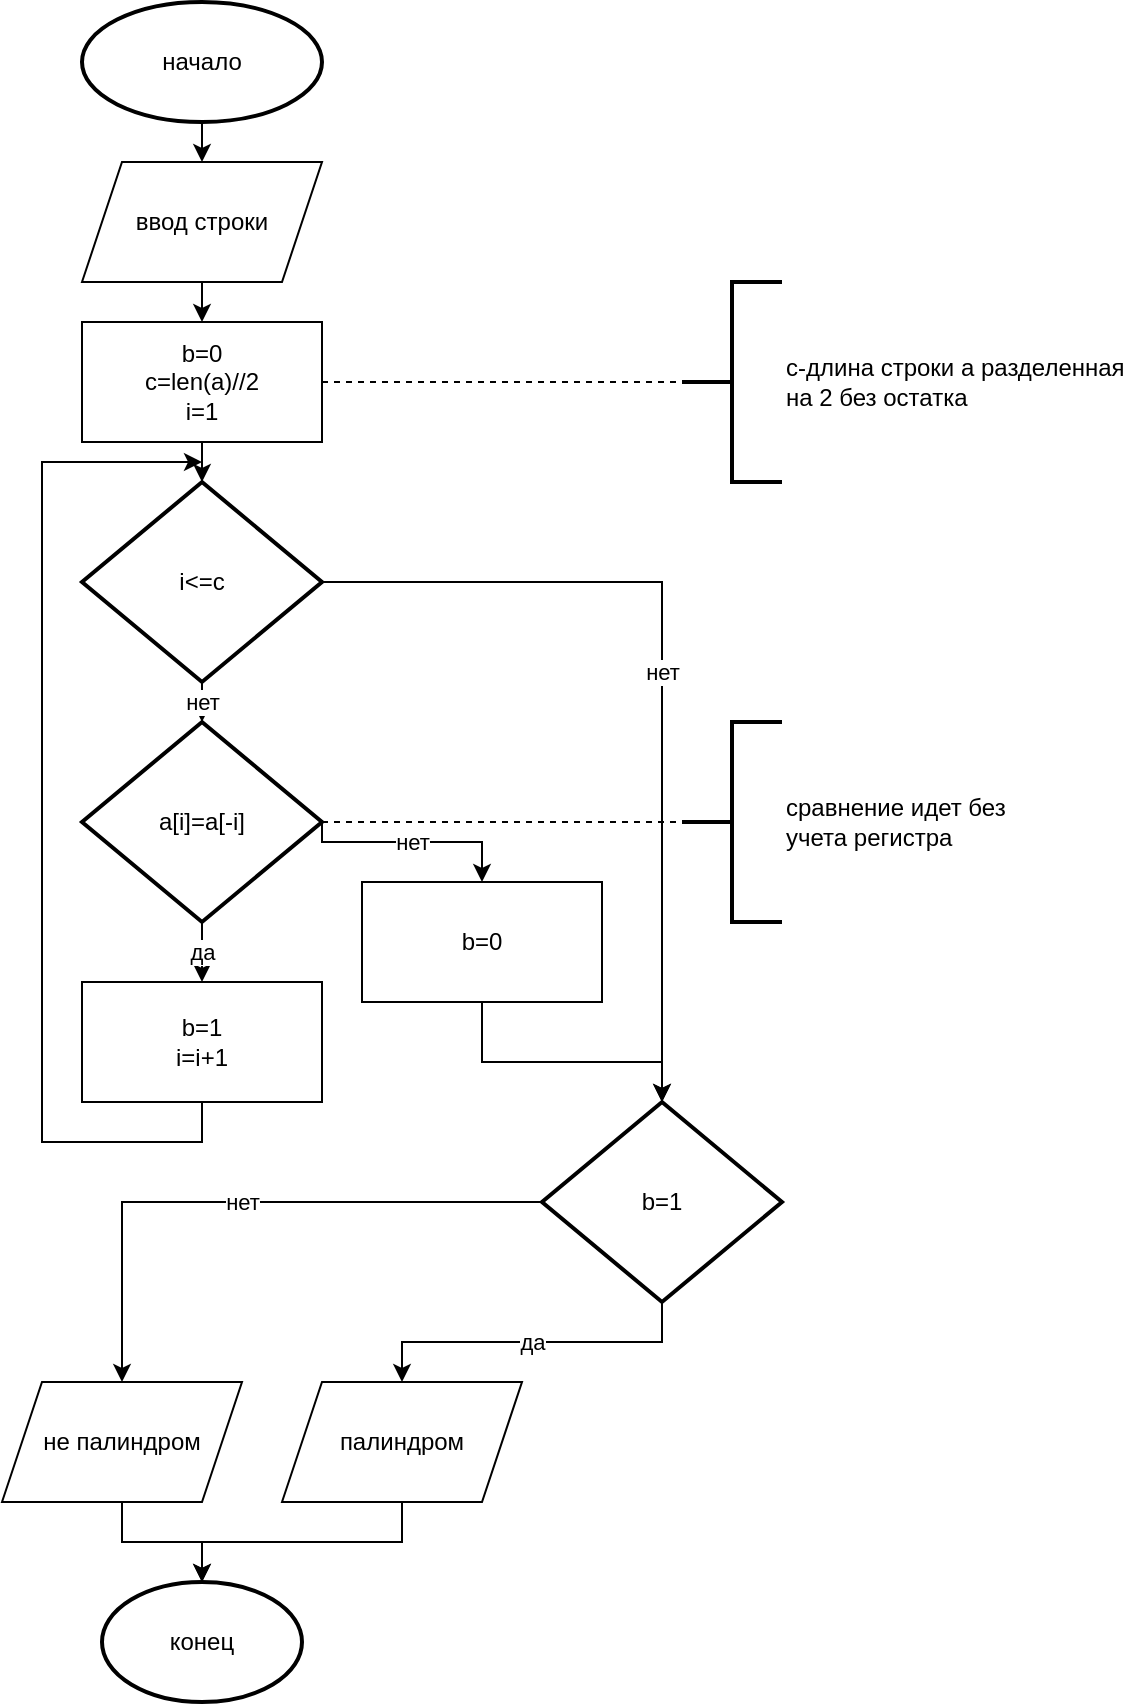 <mxfile version="20.5.3" type="device"><diagram id="C5RBs43oDa-KdzZeNtuy" name="Page-1"><mxGraphModel dx="1230" dy="575" grid="1" gridSize="10" guides="1" tooltips="1" connect="1" arrows="1" fold="1" page="1" pageScale="1" pageWidth="827" pageHeight="1169" math="0" shadow="0"><root><mxCell id="WIyWlLk6GJQsqaUBKTNV-0"/><mxCell id="WIyWlLk6GJQsqaUBKTNV-1" parent="WIyWlLk6GJQsqaUBKTNV-0"/><mxCell id="q9EpNVrVD70PMVgS9oc6-3" style="edgeStyle=orthogonalEdgeStyle;rounded=0;orthogonalLoop=1;jettySize=auto;html=1;exitX=0.5;exitY=1;exitDx=0;exitDy=0;exitPerimeter=0;entryX=0.5;entryY=0;entryDx=0;entryDy=0;" parent="WIyWlLk6GJQsqaUBKTNV-1" source="q9EpNVrVD70PMVgS9oc6-0" target="q9EpNVrVD70PMVgS9oc6-2" edge="1"><mxGeometry relative="1" as="geometry"/></mxCell><mxCell id="q9EpNVrVD70PMVgS9oc6-0" value="начало" style="strokeWidth=2;html=1;shape=mxgraph.flowchart.start_1;whiteSpace=wrap;" parent="WIyWlLk6GJQsqaUBKTNV-1" vertex="1"><mxGeometry x="200" y="80" width="120" height="60" as="geometry"/></mxCell><mxCell id="q9EpNVrVD70PMVgS9oc6-9" style="edgeStyle=orthogonalEdgeStyle;rounded=0;orthogonalLoop=1;jettySize=auto;html=1;exitX=0.5;exitY=1;exitDx=0;exitDy=0;entryX=0.5;entryY=0;entryDx=0;entryDy=0;" parent="WIyWlLk6GJQsqaUBKTNV-1" source="q9EpNVrVD70PMVgS9oc6-2" target="q9EpNVrVD70PMVgS9oc6-5" edge="1"><mxGeometry relative="1" as="geometry"/></mxCell><mxCell id="q9EpNVrVD70PMVgS9oc6-2" value="ввод строки" style="shape=parallelogram;perimeter=parallelogramPerimeter;whiteSpace=wrap;html=1;fixedSize=1;" parent="WIyWlLk6GJQsqaUBKTNV-1" vertex="1"><mxGeometry x="200" y="160" width="120" height="60" as="geometry"/></mxCell><mxCell id="q9EpNVrVD70PMVgS9oc6-11" style="edgeStyle=orthogonalEdgeStyle;rounded=0;orthogonalLoop=1;jettySize=auto;html=1;exitX=0.5;exitY=1;exitDx=0;exitDy=0;entryX=0.5;entryY=0;entryDx=0;entryDy=0;entryPerimeter=0;" parent="WIyWlLk6GJQsqaUBKTNV-1" source="q9EpNVrVD70PMVgS9oc6-5" target="q9EpNVrVD70PMVgS9oc6-10" edge="1"><mxGeometry relative="1" as="geometry"/></mxCell><mxCell id="q9EpNVrVD70PMVgS9oc6-5" value="b=0&lt;br&gt;c=len(a)//2&lt;br&gt;i=1" style="rounded=0;whiteSpace=wrap;html=1;" parent="WIyWlLk6GJQsqaUBKTNV-1" vertex="1"><mxGeometry x="200" y="240" width="120" height="60" as="geometry"/></mxCell><mxCell id="q9EpNVrVD70PMVgS9oc6-6" value="c-длина строки а разделенная &lt;br&gt;на 2 без остатка" style="strokeWidth=2;html=1;shape=mxgraph.flowchart.annotation_2;align=left;labelPosition=right;pointerEvents=1;" parent="WIyWlLk6GJQsqaUBKTNV-1" vertex="1"><mxGeometry x="500" y="220" width="50" height="100" as="geometry"/></mxCell><mxCell id="q9EpNVrVD70PMVgS9oc6-8" value="" style="endArrow=none;dashed=1;html=1;rounded=0;entryX=0;entryY=0.5;entryDx=0;entryDy=0;entryPerimeter=0;exitX=1;exitY=0.5;exitDx=0;exitDy=0;" parent="WIyWlLk6GJQsqaUBKTNV-1" source="q9EpNVrVD70PMVgS9oc6-5" target="q9EpNVrVD70PMVgS9oc6-6" edge="1"><mxGeometry width="50" height="50" relative="1" as="geometry"><mxPoint x="390" y="350" as="sourcePoint"/><mxPoint x="440" y="300" as="targetPoint"/></mxGeometry></mxCell><mxCell id="q9EpNVrVD70PMVgS9oc6-14" value="нет" style="edgeStyle=orthogonalEdgeStyle;rounded=0;orthogonalLoop=1;jettySize=auto;html=1;exitX=0.5;exitY=1;exitDx=0;exitDy=0;exitPerimeter=0;entryX=0.5;entryY=0;entryDx=0;entryDy=0;entryPerimeter=0;" parent="WIyWlLk6GJQsqaUBKTNV-1" source="q9EpNVrVD70PMVgS9oc6-10" target="q9EpNVrVD70PMVgS9oc6-13" edge="1"><mxGeometry relative="1" as="geometry"/></mxCell><mxCell id="q9EpNVrVD70PMVgS9oc6-28" value="нет" style="edgeStyle=orthogonalEdgeStyle;rounded=0;orthogonalLoop=1;jettySize=auto;html=1;exitX=1;exitY=0.5;exitDx=0;exitDy=0;exitPerimeter=0;" parent="WIyWlLk6GJQsqaUBKTNV-1" source="q9EpNVrVD70PMVgS9oc6-10" target="q9EpNVrVD70PMVgS9oc6-27" edge="1"><mxGeometry relative="1" as="geometry"/></mxCell><mxCell id="q9EpNVrVD70PMVgS9oc6-10" value="i&amp;lt;=c" style="strokeWidth=2;html=1;shape=mxgraph.flowchart.decision;whiteSpace=wrap;" parent="WIyWlLk6GJQsqaUBKTNV-1" vertex="1"><mxGeometry x="200" y="320" width="120" height="100" as="geometry"/></mxCell><mxCell id="q9EpNVrVD70PMVgS9oc6-18" value="да" style="edgeStyle=orthogonalEdgeStyle;rounded=0;orthogonalLoop=1;jettySize=auto;html=1;exitX=0.5;exitY=1;exitDx=0;exitDy=0;exitPerimeter=0;entryX=0.5;entryY=0;entryDx=0;entryDy=0;" parent="WIyWlLk6GJQsqaUBKTNV-1" source="q9EpNVrVD70PMVgS9oc6-13" target="q9EpNVrVD70PMVgS9oc6-17" edge="1"><mxGeometry relative="1" as="geometry"/></mxCell><mxCell id="q9EpNVrVD70PMVgS9oc6-21" value="нет" style="edgeStyle=orthogonalEdgeStyle;rounded=0;orthogonalLoop=1;jettySize=auto;html=1;entryX=0.5;entryY=0;entryDx=0;entryDy=0;" parent="WIyWlLk6GJQsqaUBKTNV-1" target="q9EpNVrVD70PMVgS9oc6-22" edge="1"><mxGeometry relative="1" as="geometry"><mxPoint x="180" y="560" as="targetPoint"/><mxPoint x="320" y="490" as="sourcePoint"/><Array as="points"><mxPoint x="320" y="500"/><mxPoint x="400" y="500"/></Array></mxGeometry></mxCell><mxCell id="q9EpNVrVD70PMVgS9oc6-13" value="a[i]=a[-i]" style="strokeWidth=2;html=1;shape=mxgraph.flowchart.decision;whiteSpace=wrap;" parent="WIyWlLk6GJQsqaUBKTNV-1" vertex="1"><mxGeometry x="200" y="440" width="120" height="100" as="geometry"/></mxCell><mxCell id="q9EpNVrVD70PMVgS9oc6-15" value="сравнение идет без&lt;br&gt;учета регистра" style="strokeWidth=2;html=1;shape=mxgraph.flowchart.annotation_2;align=left;labelPosition=right;pointerEvents=1;" parent="WIyWlLk6GJQsqaUBKTNV-1" vertex="1"><mxGeometry x="500" y="440" width="50" height="100" as="geometry"/></mxCell><mxCell id="q9EpNVrVD70PMVgS9oc6-16" value="" style="endArrow=none;dashed=1;html=1;rounded=0;exitX=1;exitY=0.5;exitDx=0;exitDy=0;exitPerimeter=0;entryX=0;entryY=0.5;entryDx=0;entryDy=0;entryPerimeter=0;" parent="WIyWlLk6GJQsqaUBKTNV-1" source="q9EpNVrVD70PMVgS9oc6-13" target="q9EpNVrVD70PMVgS9oc6-15" edge="1"><mxGeometry width="50" height="50" relative="1" as="geometry"><mxPoint x="420" y="470" as="sourcePoint"/><mxPoint x="470" y="420" as="targetPoint"/></mxGeometry></mxCell><mxCell id="q9EpNVrVD70PMVgS9oc6-19" style="edgeStyle=orthogonalEdgeStyle;rounded=0;orthogonalLoop=1;jettySize=auto;html=1;exitX=0.5;exitY=1;exitDx=0;exitDy=0;" parent="WIyWlLk6GJQsqaUBKTNV-1" source="q9EpNVrVD70PMVgS9oc6-17" edge="1"><mxGeometry relative="1" as="geometry"><mxPoint x="260" y="310" as="targetPoint"/><Array as="points"><mxPoint x="260" y="650"/><mxPoint x="180" y="650"/><mxPoint x="180" y="310"/><mxPoint x="200" y="310"/></Array></mxGeometry></mxCell><mxCell id="q9EpNVrVD70PMVgS9oc6-17" value="b=1&lt;br&gt;i=i+1" style="rounded=0;whiteSpace=wrap;html=1;" parent="WIyWlLk6GJQsqaUBKTNV-1" vertex="1"><mxGeometry x="200" y="570" width="120" height="60" as="geometry"/></mxCell><mxCell id="q9EpNVrVD70PMVgS9oc6-24" style="edgeStyle=orthogonalEdgeStyle;rounded=0;orthogonalLoop=1;jettySize=auto;html=1;exitX=0.5;exitY=1;exitDx=0;exitDy=0;entryX=0.5;entryY=0;entryDx=0;entryDy=0;entryPerimeter=0;" parent="WIyWlLk6GJQsqaUBKTNV-1" source="q9EpNVrVD70PMVgS9oc6-22" edge="1" target="q9EpNVrVD70PMVgS9oc6-27"><mxGeometry relative="1" as="geometry"><mxPoint x="360" y="640" as="targetPoint"/><Array as="points"><mxPoint x="400" y="610"/><mxPoint x="490" y="610"/></Array></mxGeometry></mxCell><mxCell id="q9EpNVrVD70PMVgS9oc6-22" value="b=0" style="rounded=0;whiteSpace=wrap;html=1;" parent="WIyWlLk6GJQsqaUBKTNV-1" vertex="1"><mxGeometry x="340" y="520" width="120" height="60" as="geometry"/></mxCell><mxCell id="q9EpNVrVD70PMVgS9oc6-30" value="да" style="edgeStyle=orthogonalEdgeStyle;rounded=0;orthogonalLoop=1;jettySize=auto;html=1;exitX=0.5;exitY=1;exitDx=0;exitDy=0;exitPerimeter=0;entryX=0.5;entryY=0;entryDx=0;entryDy=0;" parent="WIyWlLk6GJQsqaUBKTNV-1" source="q9EpNVrVD70PMVgS9oc6-27" target="q9EpNVrVD70PMVgS9oc6-29" edge="1"><mxGeometry relative="1" as="geometry"/></mxCell><mxCell id="q9EpNVrVD70PMVgS9oc6-32" value="нет" style="edgeStyle=orthogonalEdgeStyle;rounded=0;orthogonalLoop=1;jettySize=auto;html=1;exitX=0;exitY=0.5;exitDx=0;exitDy=0;exitPerimeter=0;entryX=0.5;entryY=0;entryDx=0;entryDy=0;" parent="WIyWlLk6GJQsqaUBKTNV-1" source="q9EpNVrVD70PMVgS9oc6-27" target="q9EpNVrVD70PMVgS9oc6-33" edge="1"><mxGeometry relative="1" as="geometry"><mxPoint x="250" y="800" as="targetPoint"/></mxGeometry></mxCell><mxCell id="q9EpNVrVD70PMVgS9oc6-27" value="b=1" style="strokeWidth=2;html=1;shape=mxgraph.flowchart.decision;whiteSpace=wrap;" parent="WIyWlLk6GJQsqaUBKTNV-1" vertex="1"><mxGeometry x="430" y="630" width="120" height="100" as="geometry"/></mxCell><mxCell id="q9EpNVrVD70PMVgS9oc6-36" style="edgeStyle=orthogonalEdgeStyle;rounded=0;orthogonalLoop=1;jettySize=auto;html=1;exitX=0.5;exitY=1;exitDx=0;exitDy=0;entryX=0.5;entryY=0;entryDx=0;entryDy=0;entryPerimeter=0;" parent="WIyWlLk6GJQsqaUBKTNV-1" source="q9EpNVrVD70PMVgS9oc6-29" target="q9EpNVrVD70PMVgS9oc6-34" edge="1"><mxGeometry relative="1" as="geometry"/></mxCell><mxCell id="q9EpNVrVD70PMVgS9oc6-29" value="палиндром" style="shape=parallelogram;perimeter=parallelogramPerimeter;whiteSpace=wrap;html=1;fixedSize=1;" parent="WIyWlLk6GJQsqaUBKTNV-1" vertex="1"><mxGeometry x="300" y="770" width="120" height="60" as="geometry"/></mxCell><mxCell id="q9EpNVrVD70PMVgS9oc6-35" style="edgeStyle=orthogonalEdgeStyle;rounded=0;orthogonalLoop=1;jettySize=auto;html=1;exitX=0.5;exitY=1;exitDx=0;exitDy=0;" parent="WIyWlLk6GJQsqaUBKTNV-1" source="q9EpNVrVD70PMVgS9oc6-33" target="q9EpNVrVD70PMVgS9oc6-34" edge="1"><mxGeometry relative="1" as="geometry"/></mxCell><mxCell id="q9EpNVrVD70PMVgS9oc6-33" value="не палиндром" style="shape=parallelogram;perimeter=parallelogramPerimeter;whiteSpace=wrap;html=1;fixedSize=1;" parent="WIyWlLk6GJQsqaUBKTNV-1" vertex="1"><mxGeometry x="160" y="770" width="120" height="60" as="geometry"/></mxCell><mxCell id="q9EpNVrVD70PMVgS9oc6-34" value="конец" style="strokeWidth=2;html=1;shape=mxgraph.flowchart.start_1;whiteSpace=wrap;" parent="WIyWlLk6GJQsqaUBKTNV-1" vertex="1"><mxGeometry x="210" y="870" width="100" height="60" as="geometry"/></mxCell></root></mxGraphModel></diagram></mxfile>